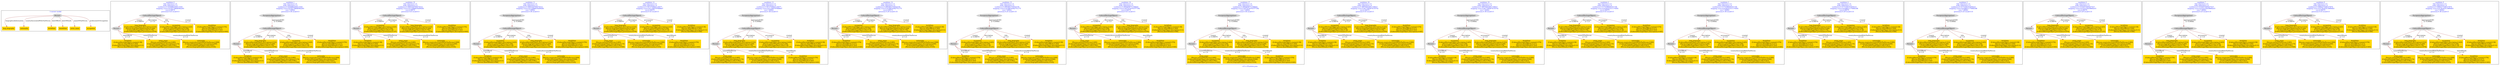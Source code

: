 digraph n0 {
fontcolor="blue"
remincross="true"
label="s11-s-19-artists.json"
subgraph cluster_0 {
label="1-correct model"
n2[style="filled",color="white",fillcolor="lightgray",label="Person1"];
n3[shape="plaintext",style="filled",fillcolor="gold",label="long_biography"];
n4[shape="plaintext",style="filled",fillcolor="gold",label="nationality"];
n5[shape="plaintext",style="filled",fillcolor="gold",label="birthDate"];
n6[shape="plaintext",style="filled",fillcolor="gold",label="deathDate"];
n7[shape="plaintext",style="filled",fillcolor="gold",label="artist_name"];
n8[shape="plaintext",style="filled",fillcolor="gold",label="occupation"];
}
subgraph cluster_1 {
label="candidate 0\nlink coherence:1.0\nnode coherence:1.0\nconfidence:0.5244883206413545\nmapping score:0.6192738846582293\ncost:6.99979\n-precision:0.43-recall:0.5"
n10[style="filled",color="white",fillcolor="lightgray",label="CulturalHeritageObject1"];
n11[style="filled",color="white",fillcolor="lightgray",label="Person1"];
n12[shape="plaintext",style="filled",fillcolor="gold",label="birthDate\n[CulturalHeritageObject,created,0.58]\n[Person,dateOfBirth,0.264]\n[CulturalHeritageObject,description,0.11]\n[Person,dateOfDeath,0.046]"];
n13[shape="plaintext",style="filled",fillcolor="gold",label="long_biography\n[CulturalHeritageObject,description,0.533]\n[Person,biographicalInformation,0.209]\n[CulturalHeritageObject,title,0.179]\n[CulturalHeritageObject,provenance,0.079]"];
n14[shape="plaintext",style="filled",fillcolor="gold",label="artist_name\n[Person,nameOfThePerson,0.685]\n[CulturalHeritageObject,description,0.174]\n[CulturalHeritageObject,title,0.091]\n[CulturalHeritageObject,provenance,0.049]"];
n15[shape="plaintext",style="filled",fillcolor="gold",label="occupation\n[CulturalHeritageObject,description,0.425]\n[Person,nameOfThePerson,0.258]\n[CulturalHeritageObject,title,0.18]\n[CulturalHeritageObject,provenance,0.137]"];
n16[shape="plaintext",style="filled",fillcolor="gold",label="nationality\n[Person,countryAssociatedWithThePerson,0.909]\n[CulturalHeritageObject,description,0.048]\n[CulturalHeritageObject,title,0.027]\n[Person,biographicalInformation,0.016]"];
n17[shape="plaintext",style="filled",fillcolor="gold",label="deathDate\n[CulturalHeritageObject,created,0.576]\n[Person,dateOfBirth,0.217]\n[Person,dateOfDeath,0.163]\n[CulturalHeritageObject,description,0.045]"];
}
subgraph cluster_2 {
label="candidate 1\nlink coherence:1.0\nnode coherence:1.0\nconfidence:0.5244883206413545\nmapping score:0.6192738846582293\ncost:7.99962\n-precision:0.38-recall:0.5"
n19[style="filled",color="white",fillcolor="lightgray",label="CulturalHeritageObject1"];
n20[style="filled",color="white",fillcolor="lightgray",label="Person1"];
n21[style="filled",color="white",fillcolor="lightgray",label="EuropeanaAggregation1"];
n22[shape="plaintext",style="filled",fillcolor="gold",label="birthDate\n[CulturalHeritageObject,created,0.58]\n[Person,dateOfBirth,0.264]\n[CulturalHeritageObject,description,0.11]\n[Person,dateOfDeath,0.046]"];
n23[shape="plaintext",style="filled",fillcolor="gold",label="long_biography\n[CulturalHeritageObject,description,0.533]\n[Person,biographicalInformation,0.209]\n[CulturalHeritageObject,title,0.179]\n[CulturalHeritageObject,provenance,0.079]"];
n24[shape="plaintext",style="filled",fillcolor="gold",label="artist_name\n[Person,nameOfThePerson,0.685]\n[CulturalHeritageObject,description,0.174]\n[CulturalHeritageObject,title,0.091]\n[CulturalHeritageObject,provenance,0.049]"];
n25[shape="plaintext",style="filled",fillcolor="gold",label="occupation\n[CulturalHeritageObject,description,0.425]\n[Person,nameOfThePerson,0.258]\n[CulturalHeritageObject,title,0.18]\n[CulturalHeritageObject,provenance,0.137]"];
n26[shape="plaintext",style="filled",fillcolor="gold",label="nationality\n[Person,countryAssociatedWithThePerson,0.909]\n[CulturalHeritageObject,description,0.048]\n[CulturalHeritageObject,title,0.027]\n[Person,biographicalInformation,0.016]"];
n27[shape="plaintext",style="filled",fillcolor="gold",label="deathDate\n[CulturalHeritageObject,created,0.576]\n[Person,dateOfBirth,0.217]\n[Person,dateOfDeath,0.163]\n[CulturalHeritageObject,description,0.045]"];
}
subgraph cluster_3 {
label="candidate 10\nlink coherence:1.0\nnode coherence:1.0\nconfidence:0.5065324769474514\nmapping score:0.6132886034269281\ncost:6.99979\n-precision:0.43-recall:0.5"
n29[style="filled",color="white",fillcolor="lightgray",label="CulturalHeritageObject1"];
n30[style="filled",color="white",fillcolor="lightgray",label="Person1"];
n31[shape="plaintext",style="filled",fillcolor="gold",label="birthDate\n[CulturalHeritageObject,created,0.58]\n[Person,dateOfBirth,0.264]\n[CulturalHeritageObject,description,0.11]\n[Person,dateOfDeath,0.046]"];
n32[shape="plaintext",style="filled",fillcolor="gold",label="occupation\n[CulturalHeritageObject,description,0.425]\n[Person,nameOfThePerson,0.258]\n[CulturalHeritageObject,title,0.18]\n[CulturalHeritageObject,provenance,0.137]"];
n33[shape="plaintext",style="filled",fillcolor="gold",label="artist_name\n[Person,nameOfThePerson,0.685]\n[CulturalHeritageObject,description,0.174]\n[CulturalHeritageObject,title,0.091]\n[CulturalHeritageObject,provenance,0.049]"];
n34[shape="plaintext",style="filled",fillcolor="gold",label="nationality\n[Person,countryAssociatedWithThePerson,0.909]\n[CulturalHeritageObject,description,0.048]\n[CulturalHeritageObject,title,0.027]\n[Person,biographicalInformation,0.016]"];
n35[shape="plaintext",style="filled",fillcolor="gold",label="long_biography\n[CulturalHeritageObject,description,0.533]\n[Person,biographicalInformation,0.209]\n[CulturalHeritageObject,title,0.179]\n[CulturalHeritageObject,provenance,0.079]"];
n36[shape="plaintext",style="filled",fillcolor="gold",label="deathDate\n[CulturalHeritageObject,created,0.576]\n[Person,dateOfBirth,0.217]\n[Person,dateOfDeath,0.163]\n[CulturalHeritageObject,description,0.045]"];
}
subgraph cluster_4 {
label="candidate 11\nlink coherence:1.0\nnode coherence:1.0\nconfidence:0.5065324769474514\nmapping score:0.6132886034269281\ncost:7.99962\n-precision:0.38-recall:0.5"
n38[style="filled",color="white",fillcolor="lightgray",label="CulturalHeritageObject1"];
n39[style="filled",color="white",fillcolor="lightgray",label="Person1"];
n40[style="filled",color="white",fillcolor="lightgray",label="EuropeanaAggregation1"];
n41[shape="plaintext",style="filled",fillcolor="gold",label="birthDate\n[CulturalHeritageObject,created,0.58]\n[Person,dateOfBirth,0.264]\n[CulturalHeritageObject,description,0.11]\n[Person,dateOfDeath,0.046]"];
n42[shape="plaintext",style="filled",fillcolor="gold",label="occupation\n[CulturalHeritageObject,description,0.425]\n[Person,nameOfThePerson,0.258]\n[CulturalHeritageObject,title,0.18]\n[CulturalHeritageObject,provenance,0.137]"];
n43[shape="plaintext",style="filled",fillcolor="gold",label="artist_name\n[Person,nameOfThePerson,0.685]\n[CulturalHeritageObject,description,0.174]\n[CulturalHeritageObject,title,0.091]\n[CulturalHeritageObject,provenance,0.049]"];
n44[shape="plaintext",style="filled",fillcolor="gold",label="nationality\n[Person,countryAssociatedWithThePerson,0.909]\n[CulturalHeritageObject,description,0.048]\n[CulturalHeritageObject,title,0.027]\n[Person,biographicalInformation,0.016]"];
n45[shape="plaintext",style="filled",fillcolor="gold",label="long_biography\n[CulturalHeritageObject,description,0.533]\n[Person,biographicalInformation,0.209]\n[CulturalHeritageObject,title,0.179]\n[CulturalHeritageObject,provenance,0.079]"];
n46[shape="plaintext",style="filled",fillcolor="gold",label="deathDate\n[CulturalHeritageObject,created,0.576]\n[Person,dateOfBirth,0.217]\n[Person,dateOfDeath,0.163]\n[CulturalHeritageObject,description,0.045]"];
}
subgraph cluster_5 {
label="candidate 12\nlink coherence:1.0\nnode coherence:1.0\nconfidence:0.5013730602126077\nmapping score:0.611568797848647\ncost:6.99979\n-precision:0.43-recall:0.5"
n48[style="filled",color="white",fillcolor="lightgray",label="CulturalHeritageObject1"];
n49[style="filled",color="white",fillcolor="lightgray",label="Person1"];
n50[shape="plaintext",style="filled",fillcolor="gold",label="long_biography\n[CulturalHeritageObject,description,0.533]\n[Person,biographicalInformation,0.209]\n[CulturalHeritageObject,title,0.179]\n[CulturalHeritageObject,provenance,0.079]"];
n51[shape="plaintext",style="filled",fillcolor="gold",label="artist_name\n[Person,nameOfThePerson,0.685]\n[CulturalHeritageObject,description,0.174]\n[CulturalHeritageObject,title,0.091]\n[CulturalHeritageObject,provenance,0.049]"];
n52[shape="plaintext",style="filled",fillcolor="gold",label="nationality\n[Person,countryAssociatedWithThePerson,0.909]\n[CulturalHeritageObject,description,0.048]\n[CulturalHeritageObject,title,0.027]\n[Person,biographicalInformation,0.016]"];
n53[shape="plaintext",style="filled",fillcolor="gold",label="occupation\n[CulturalHeritageObject,description,0.425]\n[Person,nameOfThePerson,0.258]\n[CulturalHeritageObject,title,0.18]\n[CulturalHeritageObject,provenance,0.137]"];
n54[shape="plaintext",style="filled",fillcolor="gold",label="deathDate\n[CulturalHeritageObject,created,0.576]\n[Person,dateOfBirth,0.217]\n[Person,dateOfDeath,0.163]\n[CulturalHeritageObject,description,0.045]"];
n55[shape="plaintext",style="filled",fillcolor="gold",label="birthDate\n[CulturalHeritageObject,created,0.58]\n[Person,dateOfBirth,0.264]\n[CulturalHeritageObject,description,0.11]\n[Person,dateOfDeath,0.046]"];
}
subgraph cluster_6 {
label="candidate 13\nlink coherence:1.0\nnode coherence:1.0\nconfidence:0.5013730602126077\nmapping score:0.611568797848647\ncost:7.99962\n-precision:0.38-recall:0.5"
n57[style="filled",color="white",fillcolor="lightgray",label="CulturalHeritageObject1"];
n58[style="filled",color="white",fillcolor="lightgray",label="Person1"];
n59[style="filled",color="white",fillcolor="lightgray",label="EuropeanaAggregation1"];
n60[shape="plaintext",style="filled",fillcolor="gold",label="long_biography\n[CulturalHeritageObject,description,0.533]\n[Person,biographicalInformation,0.209]\n[CulturalHeritageObject,title,0.179]\n[CulturalHeritageObject,provenance,0.079]"];
n61[shape="plaintext",style="filled",fillcolor="gold",label="artist_name\n[Person,nameOfThePerson,0.685]\n[CulturalHeritageObject,description,0.174]\n[CulturalHeritageObject,title,0.091]\n[CulturalHeritageObject,provenance,0.049]"];
n62[shape="plaintext",style="filled",fillcolor="gold",label="nationality\n[Person,countryAssociatedWithThePerson,0.909]\n[CulturalHeritageObject,description,0.048]\n[CulturalHeritageObject,title,0.027]\n[Person,biographicalInformation,0.016]"];
n63[shape="plaintext",style="filled",fillcolor="gold",label="occupation\n[CulturalHeritageObject,description,0.425]\n[Person,nameOfThePerson,0.258]\n[CulturalHeritageObject,title,0.18]\n[CulturalHeritageObject,provenance,0.137]"];
n64[shape="plaintext",style="filled",fillcolor="gold",label="deathDate\n[CulturalHeritageObject,created,0.576]\n[Person,dateOfBirth,0.217]\n[Person,dateOfDeath,0.163]\n[CulturalHeritageObject,description,0.045]"];
n65[shape="plaintext",style="filled",fillcolor="gold",label="birthDate\n[CulturalHeritageObject,created,0.58]\n[Person,dateOfBirth,0.264]\n[CulturalHeritageObject,description,0.11]\n[Person,dateOfDeath,0.046]"];
}
subgraph cluster_7 {
label="candidate 14\nlink coherence:1.0\nnode coherence:1.0\nconfidence:0.4993601754920194\nmapping score:0.6108978362751175\ncost:6.99979\n-precision:0.29-recall:0.33"
n67[style="filled",color="white",fillcolor="lightgray",label="CulturalHeritageObject1"];
n68[style="filled",color="white",fillcolor="lightgray",label="Person1"];
n69[shape="plaintext",style="filled",fillcolor="gold",label="deathDate\n[CulturalHeritageObject,created,0.576]\n[Person,dateOfBirth,0.217]\n[Person,dateOfDeath,0.163]\n[CulturalHeritageObject,description,0.045]"];
n70[shape="plaintext",style="filled",fillcolor="gold",label="occupation\n[CulturalHeritageObject,description,0.425]\n[Person,nameOfThePerson,0.258]\n[CulturalHeritageObject,title,0.18]\n[CulturalHeritageObject,provenance,0.137]"];
n71[shape="plaintext",style="filled",fillcolor="gold",label="artist_name\n[Person,nameOfThePerson,0.685]\n[CulturalHeritageObject,description,0.174]\n[CulturalHeritageObject,title,0.091]\n[CulturalHeritageObject,provenance,0.049]"];
n72[shape="plaintext",style="filled",fillcolor="gold",label="nationality\n[Person,countryAssociatedWithThePerson,0.909]\n[CulturalHeritageObject,description,0.048]\n[CulturalHeritageObject,title,0.027]\n[Person,biographicalInformation,0.016]"];
n73[shape="plaintext",style="filled",fillcolor="gold",label="long_biography\n[CulturalHeritageObject,description,0.533]\n[Person,biographicalInformation,0.209]\n[CulturalHeritageObject,title,0.179]\n[CulturalHeritageObject,provenance,0.079]"];
n74[shape="plaintext",style="filled",fillcolor="gold",label="birthDate\n[CulturalHeritageObject,created,0.58]\n[Person,dateOfBirth,0.264]\n[CulturalHeritageObject,description,0.11]\n[Person,dateOfDeath,0.046]"];
}
subgraph cluster_8 {
label="candidate 15\nlink coherence:1.0\nnode coherence:1.0\nconfidence:0.4993601754920194\nmapping score:0.6108978362751175\ncost:7.99962\n-precision:0.25-recall:0.33"
n76[style="filled",color="white",fillcolor="lightgray",label="CulturalHeritageObject1"];
n77[style="filled",color="white",fillcolor="lightgray",label="Person1"];
n78[style="filled",color="white",fillcolor="lightgray",label="EuropeanaAggregation1"];
n79[shape="plaintext",style="filled",fillcolor="gold",label="deathDate\n[CulturalHeritageObject,created,0.576]\n[Person,dateOfBirth,0.217]\n[Person,dateOfDeath,0.163]\n[CulturalHeritageObject,description,0.045]"];
n80[shape="plaintext",style="filled",fillcolor="gold",label="occupation\n[CulturalHeritageObject,description,0.425]\n[Person,nameOfThePerson,0.258]\n[CulturalHeritageObject,title,0.18]\n[CulturalHeritageObject,provenance,0.137]"];
n81[shape="plaintext",style="filled",fillcolor="gold",label="artist_name\n[Person,nameOfThePerson,0.685]\n[CulturalHeritageObject,description,0.174]\n[CulturalHeritageObject,title,0.091]\n[CulturalHeritageObject,provenance,0.049]"];
n82[shape="plaintext",style="filled",fillcolor="gold",label="nationality\n[Person,countryAssociatedWithThePerson,0.909]\n[CulturalHeritageObject,description,0.048]\n[CulturalHeritageObject,title,0.027]\n[Person,biographicalInformation,0.016]"];
n83[shape="plaintext",style="filled",fillcolor="gold",label="long_biography\n[CulturalHeritageObject,description,0.533]\n[Person,biographicalInformation,0.209]\n[CulturalHeritageObject,title,0.179]\n[CulturalHeritageObject,provenance,0.079]"];
n84[shape="plaintext",style="filled",fillcolor="gold",label="birthDate\n[CulturalHeritageObject,created,0.58]\n[Person,dateOfBirth,0.264]\n[CulturalHeritageObject,description,0.11]\n[Person,dateOfDeath,0.046]"];
}
subgraph cluster_9 {
label="candidate 16\nlink coherence:1.0\nnode coherence:1.0\nconfidence:0.4904658771398844\nmapping score:0.6079330701577392\ncost:6.99979\n-precision:0.43-recall:0.5"
n86[style="filled",color="white",fillcolor="lightgray",label="CulturalHeritageObject1"];
n87[style="filled",color="white",fillcolor="lightgray",label="Person1"];
n88[shape="plaintext",style="filled",fillcolor="gold",label="occupation\n[CulturalHeritageObject,description,0.425]\n[Person,nameOfThePerson,0.258]\n[CulturalHeritageObject,title,0.18]\n[CulturalHeritageObject,provenance,0.137]"];
n89[shape="plaintext",style="filled",fillcolor="gold",label="artist_name\n[Person,nameOfThePerson,0.685]\n[CulturalHeritageObject,description,0.174]\n[CulturalHeritageObject,title,0.091]\n[CulturalHeritageObject,provenance,0.049]"];
n90[shape="plaintext",style="filled",fillcolor="gold",label="nationality\n[Person,countryAssociatedWithThePerson,0.909]\n[CulturalHeritageObject,description,0.048]\n[CulturalHeritageObject,title,0.027]\n[Person,biographicalInformation,0.016]"];
n91[shape="plaintext",style="filled",fillcolor="gold",label="long_biography\n[CulturalHeritageObject,description,0.533]\n[Person,biographicalInformation,0.209]\n[CulturalHeritageObject,title,0.179]\n[CulturalHeritageObject,provenance,0.079]"];
n92[shape="plaintext",style="filled",fillcolor="gold",label="deathDate\n[CulturalHeritageObject,created,0.576]\n[Person,dateOfBirth,0.217]\n[Person,dateOfDeath,0.163]\n[CulturalHeritageObject,description,0.045]"];
n93[shape="plaintext",style="filled",fillcolor="gold",label="birthDate\n[CulturalHeritageObject,created,0.58]\n[Person,dateOfBirth,0.264]\n[CulturalHeritageObject,description,0.11]\n[Person,dateOfDeath,0.046]"];
}
subgraph cluster_10 {
label="candidate 17\nlink coherence:1.0\nnode coherence:1.0\nconfidence:0.4904658771398844\nmapping score:0.6079330701577392\ncost:7.99962\n-precision:0.38-recall:0.5"
n95[style="filled",color="white",fillcolor="lightgray",label="CulturalHeritageObject1"];
n96[style="filled",color="white",fillcolor="lightgray",label="Person1"];
n97[style="filled",color="white",fillcolor="lightgray",label="EuropeanaAggregation1"];
n98[shape="plaintext",style="filled",fillcolor="gold",label="occupation\n[CulturalHeritageObject,description,0.425]\n[Person,nameOfThePerson,0.258]\n[CulturalHeritageObject,title,0.18]\n[CulturalHeritageObject,provenance,0.137]"];
n99[shape="plaintext",style="filled",fillcolor="gold",label="artist_name\n[Person,nameOfThePerson,0.685]\n[CulturalHeritageObject,description,0.174]\n[CulturalHeritageObject,title,0.091]\n[CulturalHeritageObject,provenance,0.049]"];
n100[shape="plaintext",style="filled",fillcolor="gold",label="nationality\n[Person,countryAssociatedWithThePerson,0.909]\n[CulturalHeritageObject,description,0.048]\n[CulturalHeritageObject,title,0.027]\n[Person,biographicalInformation,0.016]"];
n101[shape="plaintext",style="filled",fillcolor="gold",label="long_biography\n[CulturalHeritageObject,description,0.533]\n[Person,biographicalInformation,0.209]\n[CulturalHeritageObject,title,0.179]\n[CulturalHeritageObject,provenance,0.079]"];
n102[shape="plaintext",style="filled",fillcolor="gold",label="deathDate\n[CulturalHeritageObject,created,0.576]\n[Person,dateOfBirth,0.217]\n[Person,dateOfDeath,0.163]\n[CulturalHeritageObject,description,0.045]"];
n103[shape="plaintext",style="filled",fillcolor="gold",label="birthDate\n[CulturalHeritageObject,created,0.58]\n[Person,dateOfBirth,0.264]\n[CulturalHeritageObject,description,0.11]\n[Person,dateOfDeath,0.046]"];
}
subgraph cluster_11 {
label="candidate 18\nlink coherence:1.0\nnode coherence:1.0\nconfidence:0.48979542891338923\nmapping score:0.6077095874155741\ncost:6.99979\n-precision:0.43-recall:0.5"
n105[style="filled",color="white",fillcolor="lightgray",label="CulturalHeritageObject1"];
n106[style="filled",color="white",fillcolor="lightgray",label="Person1"];
n107[shape="plaintext",style="filled",fillcolor="gold",label="birthDate\n[CulturalHeritageObject,created,0.58]\n[Person,dateOfBirth,0.264]\n[CulturalHeritageObject,description,0.11]\n[Person,dateOfDeath,0.046]"];
n108[shape="plaintext",style="filled",fillcolor="gold",label="occupation\n[CulturalHeritageObject,description,0.425]\n[Person,nameOfThePerson,0.258]\n[CulturalHeritageObject,title,0.18]\n[CulturalHeritageObject,provenance,0.137]"];
n109[shape="plaintext",style="filled",fillcolor="gold",label="artist_name\n[Person,nameOfThePerson,0.685]\n[CulturalHeritageObject,description,0.174]\n[CulturalHeritageObject,title,0.091]\n[CulturalHeritageObject,provenance,0.049]"];
n110[shape="plaintext",style="filled",fillcolor="gold",label="nationality\n[Person,countryAssociatedWithThePerson,0.909]\n[CulturalHeritageObject,description,0.048]\n[CulturalHeritageObject,title,0.027]\n[Person,biographicalInformation,0.016]"];
n111[shape="plaintext",style="filled",fillcolor="gold",label="long_biography\n[CulturalHeritageObject,description,0.533]\n[Person,biographicalInformation,0.209]\n[CulturalHeritageObject,title,0.179]\n[CulturalHeritageObject,provenance,0.079]"];
n112[shape="plaintext",style="filled",fillcolor="gold",label="deathDate\n[CulturalHeritageObject,created,0.576]\n[Person,dateOfBirth,0.217]\n[Person,dateOfDeath,0.163]\n[CulturalHeritageObject,description,0.045]"];
}
subgraph cluster_12 {
label="candidate 19\nlink coherence:1.0\nnode coherence:1.0\nconfidence:0.48979542891338923\nmapping score:0.6077095874155741\ncost:7.99962\n-precision:0.38-recall:0.5"
n114[style="filled",color="white",fillcolor="lightgray",label="CulturalHeritageObject1"];
n115[style="filled",color="white",fillcolor="lightgray",label="Person1"];
n116[style="filled",color="white",fillcolor="lightgray",label="EuropeanaAggregation1"];
n117[shape="plaintext",style="filled",fillcolor="gold",label="birthDate\n[CulturalHeritageObject,created,0.58]\n[Person,dateOfBirth,0.264]\n[CulturalHeritageObject,description,0.11]\n[Person,dateOfDeath,0.046]"];
n118[shape="plaintext",style="filled",fillcolor="gold",label="occupation\n[CulturalHeritageObject,description,0.425]\n[Person,nameOfThePerson,0.258]\n[CulturalHeritageObject,title,0.18]\n[CulturalHeritageObject,provenance,0.137]"];
n119[shape="plaintext",style="filled",fillcolor="gold",label="artist_name\n[Person,nameOfThePerson,0.685]\n[CulturalHeritageObject,description,0.174]\n[CulturalHeritageObject,title,0.091]\n[CulturalHeritageObject,provenance,0.049]"];
n120[shape="plaintext",style="filled",fillcolor="gold",label="nationality\n[Person,countryAssociatedWithThePerson,0.909]\n[CulturalHeritageObject,description,0.048]\n[CulturalHeritageObject,title,0.027]\n[Person,biographicalInformation,0.016]"];
n121[shape="plaintext",style="filled",fillcolor="gold",label="long_biography\n[CulturalHeritageObject,description,0.533]\n[Person,biographicalInformation,0.209]\n[CulturalHeritageObject,title,0.179]\n[CulturalHeritageObject,provenance,0.079]"];
n122[shape="plaintext",style="filled",fillcolor="gold",label="deathDate\n[CulturalHeritageObject,created,0.576]\n[Person,dateOfBirth,0.217]\n[Person,dateOfDeath,0.163]\n[CulturalHeritageObject,description,0.045]"];
}
subgraph cluster_13 {
label="candidate 2\nlink coherence:1.0\nnode coherence:1.0\nconfidence:0.5174396600201748\nmapping score:0.6169243311178361\ncost:6.99979\n-precision:0.43-recall:0.5"
n124[style="filled",color="white",fillcolor="lightgray",label="CulturalHeritageObject1"];
n125[style="filled",color="white",fillcolor="lightgray",label="Person1"];
n126[shape="plaintext",style="filled",fillcolor="gold",label="birthDate\n[CulturalHeritageObject,created,0.58]\n[Person,dateOfBirth,0.264]\n[CulturalHeritageObject,description,0.11]\n[Person,dateOfDeath,0.046]"];
n127[shape="plaintext",style="filled",fillcolor="gold",label="long_biography\n[CulturalHeritageObject,description,0.533]\n[Person,biographicalInformation,0.209]\n[CulturalHeritageObject,title,0.179]\n[CulturalHeritageObject,provenance,0.079]"];
n128[shape="plaintext",style="filled",fillcolor="gold",label="artist_name\n[Person,nameOfThePerson,0.685]\n[CulturalHeritageObject,description,0.174]\n[CulturalHeritageObject,title,0.091]\n[CulturalHeritageObject,provenance,0.049]"];
n129[shape="plaintext",style="filled",fillcolor="gold",label="nationality\n[Person,countryAssociatedWithThePerson,0.909]\n[CulturalHeritageObject,description,0.048]\n[CulturalHeritageObject,title,0.027]\n[Person,biographicalInformation,0.016]"];
n130[shape="plaintext",style="filled",fillcolor="gold",label="occupation\n[CulturalHeritageObject,description,0.425]\n[Person,nameOfThePerson,0.258]\n[CulturalHeritageObject,title,0.18]\n[CulturalHeritageObject,provenance,0.137]"];
n131[shape="plaintext",style="filled",fillcolor="gold",label="deathDate\n[CulturalHeritageObject,created,0.576]\n[Person,dateOfBirth,0.217]\n[Person,dateOfDeath,0.163]\n[CulturalHeritageObject,description,0.045]"];
}
subgraph cluster_14 {
label="candidate 3\nlink coherence:1.0\nnode coherence:1.0\nconfidence:0.5174396600201748\nmapping score:0.6169243311178361\ncost:7.99962\n-precision:0.38-recall:0.5"
n133[style="filled",color="white",fillcolor="lightgray",label="CulturalHeritageObject1"];
n134[style="filled",color="white",fillcolor="lightgray",label="Person1"];
n135[style="filled",color="white",fillcolor="lightgray",label="EuropeanaAggregation1"];
n136[shape="plaintext",style="filled",fillcolor="gold",label="birthDate\n[CulturalHeritageObject,created,0.58]\n[Person,dateOfBirth,0.264]\n[CulturalHeritageObject,description,0.11]\n[Person,dateOfDeath,0.046]"];
n137[shape="plaintext",style="filled",fillcolor="gold",label="long_biography\n[CulturalHeritageObject,description,0.533]\n[Person,biographicalInformation,0.209]\n[CulturalHeritageObject,title,0.179]\n[CulturalHeritageObject,provenance,0.079]"];
n138[shape="plaintext",style="filled",fillcolor="gold",label="artist_name\n[Person,nameOfThePerson,0.685]\n[CulturalHeritageObject,description,0.174]\n[CulturalHeritageObject,title,0.091]\n[CulturalHeritageObject,provenance,0.049]"];
n139[shape="plaintext",style="filled",fillcolor="gold",label="nationality\n[Person,countryAssociatedWithThePerson,0.909]\n[CulturalHeritageObject,description,0.048]\n[CulturalHeritageObject,title,0.027]\n[Person,biographicalInformation,0.016]"];
n140[shape="plaintext",style="filled",fillcolor="gold",label="occupation\n[CulturalHeritageObject,description,0.425]\n[Person,nameOfThePerson,0.258]\n[CulturalHeritageObject,title,0.18]\n[CulturalHeritageObject,provenance,0.137]"];
n141[shape="plaintext",style="filled",fillcolor="gold",label="deathDate\n[CulturalHeritageObject,created,0.576]\n[Person,dateOfBirth,0.217]\n[Person,dateOfDeath,0.163]\n[CulturalHeritageObject,description,0.045]"];
}
subgraph cluster_15 {
label="candidate 4\nlink coherence:1.0\nnode coherence:1.0\nconfidence:0.5173160191859223\nmapping score:0.6168831175064186\ncost:6.99979\n-precision:0.29-recall:0.33"
n143[style="filled",color="white",fillcolor="lightgray",label="CulturalHeritageObject1"];
n144[style="filled",color="white",fillcolor="lightgray",label="Person1"];
n145[shape="plaintext",style="filled",fillcolor="gold",label="deathDate\n[CulturalHeritageObject,created,0.576]\n[Person,dateOfBirth,0.217]\n[Person,dateOfDeath,0.163]\n[CulturalHeritageObject,description,0.045]"];
n146[shape="plaintext",style="filled",fillcolor="gold",label="long_biography\n[CulturalHeritageObject,description,0.533]\n[Person,biographicalInformation,0.209]\n[CulturalHeritageObject,title,0.179]\n[CulturalHeritageObject,provenance,0.079]"];
n147[shape="plaintext",style="filled",fillcolor="gold",label="artist_name\n[Person,nameOfThePerson,0.685]\n[CulturalHeritageObject,description,0.174]\n[CulturalHeritageObject,title,0.091]\n[CulturalHeritageObject,provenance,0.049]"];
n148[shape="plaintext",style="filled",fillcolor="gold",label="occupation\n[CulturalHeritageObject,description,0.425]\n[Person,nameOfThePerson,0.258]\n[CulturalHeritageObject,title,0.18]\n[CulturalHeritageObject,provenance,0.137]"];
n149[shape="plaintext",style="filled",fillcolor="gold",label="nationality\n[Person,countryAssociatedWithThePerson,0.909]\n[CulturalHeritageObject,description,0.048]\n[CulturalHeritageObject,title,0.027]\n[Person,biographicalInformation,0.016]"];
n150[shape="plaintext",style="filled",fillcolor="gold",label="birthDate\n[CulturalHeritageObject,created,0.58]\n[Person,dateOfBirth,0.264]\n[CulturalHeritageObject,description,0.11]\n[Person,dateOfDeath,0.046]"];
}
subgraph cluster_16 {
label="candidate 5\nlink coherence:1.0\nnode coherence:1.0\nconfidence:0.5173160191859223\nmapping score:0.6168831175064186\ncost:7.99962\n-precision:0.25-recall:0.33"
n152[style="filled",color="white",fillcolor="lightgray",label="CulturalHeritageObject1"];
n153[style="filled",color="white",fillcolor="lightgray",label="Person1"];
n154[style="filled",color="white",fillcolor="lightgray",label="EuropeanaAggregation1"];
n155[shape="plaintext",style="filled",fillcolor="gold",label="deathDate\n[CulturalHeritageObject,created,0.576]\n[Person,dateOfBirth,0.217]\n[Person,dateOfDeath,0.163]\n[CulturalHeritageObject,description,0.045]"];
n156[shape="plaintext",style="filled",fillcolor="gold",label="long_biography\n[CulturalHeritageObject,description,0.533]\n[Person,biographicalInformation,0.209]\n[CulturalHeritageObject,title,0.179]\n[CulturalHeritageObject,provenance,0.079]"];
n157[shape="plaintext",style="filled",fillcolor="gold",label="artist_name\n[Person,nameOfThePerson,0.685]\n[CulturalHeritageObject,description,0.174]\n[CulturalHeritageObject,title,0.091]\n[CulturalHeritageObject,provenance,0.049]"];
n158[shape="plaintext",style="filled",fillcolor="gold",label="occupation\n[CulturalHeritageObject,description,0.425]\n[Person,nameOfThePerson,0.258]\n[CulturalHeritageObject,title,0.18]\n[CulturalHeritageObject,provenance,0.137]"];
n159[shape="plaintext",style="filled",fillcolor="gold",label="nationality\n[Person,countryAssociatedWithThePerson,0.909]\n[CulturalHeritageObject,description,0.048]\n[CulturalHeritageObject,title,0.027]\n[Person,biographicalInformation,0.016]"];
n160[shape="plaintext",style="filled",fillcolor="gold",label="birthDate\n[CulturalHeritageObject,created,0.58]\n[Person,dateOfBirth,0.264]\n[CulturalHeritageObject,description,0.11]\n[Person,dateOfDeath,0.046]"];
}
subgraph cluster_17 {
label="candidate 6\nlink coherence:1.0\nnode coherence:1.0\nconfidence:0.5102673585647427\nmapping score:0.6145335639660253\ncost:6.99979\n-precision:0.29-recall:0.33"
n162[style="filled",color="white",fillcolor="lightgray",label="CulturalHeritageObject1"];
n163[style="filled",color="white",fillcolor="lightgray",label="Person1"];
n164[shape="plaintext",style="filled",fillcolor="gold",label="deathDate\n[CulturalHeritageObject,created,0.576]\n[Person,dateOfBirth,0.217]\n[Person,dateOfDeath,0.163]\n[CulturalHeritageObject,description,0.045]"];
n165[shape="plaintext",style="filled",fillcolor="gold",label="long_biography\n[CulturalHeritageObject,description,0.533]\n[Person,biographicalInformation,0.209]\n[CulturalHeritageObject,title,0.179]\n[CulturalHeritageObject,provenance,0.079]"];
n166[shape="plaintext",style="filled",fillcolor="gold",label="artist_name\n[Person,nameOfThePerson,0.685]\n[CulturalHeritageObject,description,0.174]\n[CulturalHeritageObject,title,0.091]\n[CulturalHeritageObject,provenance,0.049]"];
n167[shape="plaintext",style="filled",fillcolor="gold",label="nationality\n[Person,countryAssociatedWithThePerson,0.909]\n[CulturalHeritageObject,description,0.048]\n[CulturalHeritageObject,title,0.027]\n[Person,biographicalInformation,0.016]"];
n168[shape="plaintext",style="filled",fillcolor="gold",label="occupation\n[CulturalHeritageObject,description,0.425]\n[Person,nameOfThePerson,0.258]\n[CulturalHeritageObject,title,0.18]\n[CulturalHeritageObject,provenance,0.137]"];
n169[shape="plaintext",style="filled",fillcolor="gold",label="birthDate\n[CulturalHeritageObject,created,0.58]\n[Person,dateOfBirth,0.264]\n[CulturalHeritageObject,description,0.11]\n[Person,dateOfDeath,0.046]"];
}
subgraph cluster_18 {
label="candidate 7\nlink coherence:1.0\nnode coherence:1.0\nconfidence:0.5102673585647427\nmapping score:0.6145335639660253\ncost:7.99962\n-precision:0.25-recall:0.33"
n171[style="filled",color="white",fillcolor="lightgray",label="CulturalHeritageObject1"];
n172[style="filled",color="white",fillcolor="lightgray",label="Person1"];
n173[style="filled",color="white",fillcolor="lightgray",label="EuropeanaAggregation1"];
n174[shape="plaintext",style="filled",fillcolor="gold",label="deathDate\n[CulturalHeritageObject,created,0.576]\n[Person,dateOfBirth,0.217]\n[Person,dateOfDeath,0.163]\n[CulturalHeritageObject,description,0.045]"];
n175[shape="plaintext",style="filled",fillcolor="gold",label="long_biography\n[CulturalHeritageObject,description,0.533]\n[Person,biographicalInformation,0.209]\n[CulturalHeritageObject,title,0.179]\n[CulturalHeritageObject,provenance,0.079]"];
n176[shape="plaintext",style="filled",fillcolor="gold",label="artist_name\n[Person,nameOfThePerson,0.685]\n[CulturalHeritageObject,description,0.174]\n[CulturalHeritageObject,title,0.091]\n[CulturalHeritageObject,provenance,0.049]"];
n177[shape="plaintext",style="filled",fillcolor="gold",label="nationality\n[Person,countryAssociatedWithThePerson,0.909]\n[CulturalHeritageObject,description,0.048]\n[CulturalHeritageObject,title,0.027]\n[Person,biographicalInformation,0.016]"];
n178[shape="plaintext",style="filled",fillcolor="gold",label="occupation\n[CulturalHeritageObject,description,0.425]\n[Person,nameOfThePerson,0.258]\n[CulturalHeritageObject,title,0.18]\n[CulturalHeritageObject,provenance,0.137]"];
n179[shape="plaintext",style="filled",fillcolor="gold",label="birthDate\n[CulturalHeritageObject,created,0.58]\n[Person,dateOfBirth,0.264]\n[CulturalHeritageObject,description,0.11]\n[Person,dateOfDeath,0.046]"];
}
subgraph cluster_19 {
label="candidate 8\nlink coherence:1.0\nnode coherence:1.0\nconfidence:0.5084217208337874\nmapping score:0.6139183513890403\ncost:6.99979\n-precision:0.43-recall:0.5"
n181[style="filled",color="white",fillcolor="lightgray",label="CulturalHeritageObject1"];
n182[style="filled",color="white",fillcolor="lightgray",label="Person1"];
n183[shape="plaintext",style="filled",fillcolor="gold",label="long_biography\n[CulturalHeritageObject,description,0.533]\n[Person,biographicalInformation,0.209]\n[CulturalHeritageObject,title,0.179]\n[CulturalHeritageObject,provenance,0.079]"];
n184[shape="plaintext",style="filled",fillcolor="gold",label="artist_name\n[Person,nameOfThePerson,0.685]\n[CulturalHeritageObject,description,0.174]\n[CulturalHeritageObject,title,0.091]\n[CulturalHeritageObject,provenance,0.049]"];
n185[shape="plaintext",style="filled",fillcolor="gold",label="occupation\n[CulturalHeritageObject,description,0.425]\n[Person,nameOfThePerson,0.258]\n[CulturalHeritageObject,title,0.18]\n[CulturalHeritageObject,provenance,0.137]"];
n186[shape="plaintext",style="filled",fillcolor="gold",label="nationality\n[Person,countryAssociatedWithThePerson,0.909]\n[CulturalHeritageObject,description,0.048]\n[CulturalHeritageObject,title,0.027]\n[Person,biographicalInformation,0.016]"];
n187[shape="plaintext",style="filled",fillcolor="gold",label="deathDate\n[CulturalHeritageObject,created,0.576]\n[Person,dateOfBirth,0.217]\n[Person,dateOfDeath,0.163]\n[CulturalHeritageObject,description,0.045]"];
n188[shape="plaintext",style="filled",fillcolor="gold",label="birthDate\n[CulturalHeritageObject,created,0.58]\n[Person,dateOfBirth,0.264]\n[CulturalHeritageObject,description,0.11]\n[Person,dateOfDeath,0.046]"];
}
subgraph cluster_20 {
label="candidate 9\nlink coherence:1.0\nnode coherence:1.0\nconfidence:0.5084217208337874\nmapping score:0.6139183513890403\ncost:7.99962\n-precision:0.38-recall:0.5"
n190[style="filled",color="white",fillcolor="lightgray",label="CulturalHeritageObject1"];
n191[style="filled",color="white",fillcolor="lightgray",label="Person1"];
n192[style="filled",color="white",fillcolor="lightgray",label="EuropeanaAggregation1"];
n193[shape="plaintext",style="filled",fillcolor="gold",label="long_biography\n[CulturalHeritageObject,description,0.533]\n[Person,biographicalInformation,0.209]\n[CulturalHeritageObject,title,0.179]\n[CulturalHeritageObject,provenance,0.079]"];
n194[shape="plaintext",style="filled",fillcolor="gold",label="artist_name\n[Person,nameOfThePerson,0.685]\n[CulturalHeritageObject,description,0.174]\n[CulturalHeritageObject,title,0.091]\n[CulturalHeritageObject,provenance,0.049]"];
n195[shape="plaintext",style="filled",fillcolor="gold",label="occupation\n[CulturalHeritageObject,description,0.425]\n[Person,nameOfThePerson,0.258]\n[CulturalHeritageObject,title,0.18]\n[CulturalHeritageObject,provenance,0.137]"];
n196[shape="plaintext",style="filled",fillcolor="gold",label="nationality\n[Person,countryAssociatedWithThePerson,0.909]\n[CulturalHeritageObject,description,0.048]\n[CulturalHeritageObject,title,0.027]\n[Person,biographicalInformation,0.016]"];
n197[shape="plaintext",style="filled",fillcolor="gold",label="deathDate\n[CulturalHeritageObject,created,0.576]\n[Person,dateOfBirth,0.217]\n[Person,dateOfDeath,0.163]\n[CulturalHeritageObject,description,0.045]"];
n198[shape="plaintext",style="filled",fillcolor="gold",label="birthDate\n[CulturalHeritageObject,created,0.58]\n[Person,dateOfBirth,0.264]\n[CulturalHeritageObject,description,0.11]\n[Person,dateOfDeath,0.046]"];
}
n2 -> n3[color="brown",fontcolor="black",label="biographicalInformation"]
n2 -> n4[color="brown",fontcolor="black",label="countryAssociatedWithThePerson"]
n2 -> n5[color="brown",fontcolor="black",label="dateOfBirth"]
n2 -> n6[color="brown",fontcolor="black",label="dateOfDeath"]
n2 -> n7[color="brown",fontcolor="black",label="nameOfThePerson"]
n2 -> n8[color="brown",fontcolor="black",label="professionOrOccupation"]
n10 -> n11[color="brown",fontcolor="black",label="creator\nw=0.99979"]
n11 -> n12[color="brown",fontcolor="black",label="dateOfBirth\nw=1.0"]
n10 -> n13[color="brown",fontcolor="black",label="description\nw=1.0"]
n11 -> n14[color="brown",fontcolor="black",label="nameOfThePerson\nw=1.0"]
n10 -> n15[color="brown",fontcolor="black",label="title\nw=1.0"]
n11 -> n16[color="brown",fontcolor="black",label="countryAssociatedWithThePerson\nw=1.0"]
n10 -> n17[color="brown",fontcolor="black",label="created\nw=1.0"]
n19 -> n20[color="brown",fontcolor="black",label="creator\nw=0.99979"]
n21 -> n19[color="brown",fontcolor="black",label="aggregatedCHO\nw=0.99983"]
n20 -> n22[color="brown",fontcolor="black",label="dateOfBirth\nw=1.0"]
n19 -> n23[color="brown",fontcolor="black",label="description\nw=1.0"]
n20 -> n24[color="brown",fontcolor="black",label="nameOfThePerson\nw=1.0"]
n19 -> n25[color="brown",fontcolor="black",label="title\nw=1.0"]
n20 -> n26[color="brown",fontcolor="black",label="countryAssociatedWithThePerson\nw=1.0"]
n19 -> n27[color="brown",fontcolor="black",label="created\nw=1.0"]
n29 -> n30[color="brown",fontcolor="black",label="creator\nw=0.99979"]
n30 -> n31[color="brown",fontcolor="black",label="dateOfBirth\nw=1.0"]
n29 -> n32[color="brown",fontcolor="black",label="description\nw=1.0"]
n30 -> n33[color="brown",fontcolor="black",label="nameOfThePerson\nw=1.0"]
n30 -> n34[color="brown",fontcolor="black",label="countryAssociatedWithThePerson\nw=1.0"]
n29 -> n35[color="brown",fontcolor="black",label="title\nw=1.0"]
n29 -> n36[color="brown",fontcolor="black",label="created\nw=1.0"]
n38 -> n39[color="brown",fontcolor="black",label="creator\nw=0.99979"]
n40 -> n38[color="brown",fontcolor="black",label="aggregatedCHO\nw=0.99983"]
n39 -> n41[color="brown",fontcolor="black",label="dateOfBirth\nw=1.0"]
n38 -> n42[color="brown",fontcolor="black",label="description\nw=1.0"]
n39 -> n43[color="brown",fontcolor="black",label="nameOfThePerson\nw=1.0"]
n39 -> n44[color="brown",fontcolor="black",label="countryAssociatedWithThePerson\nw=1.0"]
n38 -> n45[color="brown",fontcolor="black",label="title\nw=1.0"]
n38 -> n46[color="brown",fontcolor="black",label="created\nw=1.0"]
n48 -> n49[color="brown",fontcolor="black",label="creator\nw=0.99979"]
n48 -> n50[color="brown",fontcolor="black",label="description\nw=1.0"]
n49 -> n51[color="brown",fontcolor="black",label="nameOfThePerson\nw=1.0"]
n49 -> n52[color="brown",fontcolor="black",label="countryAssociatedWithThePerson\nw=1.0"]
n48 -> n53[color="brown",fontcolor="black",label="provenance\nw=1.0"]
n49 -> n54[color="brown",fontcolor="black",label="dateOfDeath\nw=1.0"]
n48 -> n55[color="brown",fontcolor="black",label="created\nw=1.0"]
n57 -> n58[color="brown",fontcolor="black",label="creator\nw=0.99979"]
n59 -> n57[color="brown",fontcolor="black",label="aggregatedCHO\nw=0.99983"]
n57 -> n60[color="brown",fontcolor="black",label="description\nw=1.0"]
n58 -> n61[color="brown",fontcolor="black",label="nameOfThePerson\nw=1.0"]
n58 -> n62[color="brown",fontcolor="black",label="countryAssociatedWithThePerson\nw=1.0"]
n57 -> n63[color="brown",fontcolor="black",label="provenance\nw=1.0"]
n58 -> n64[color="brown",fontcolor="black",label="dateOfDeath\nw=1.0"]
n57 -> n65[color="brown",fontcolor="black",label="created\nw=1.0"]
n67 -> n68[color="brown",fontcolor="black",label="creator\nw=0.99979"]
n68 -> n69[color="brown",fontcolor="black",label="dateOfBirth\nw=1.0"]
n67 -> n70[color="brown",fontcolor="black",label="description\nw=1.0"]
n68 -> n71[color="brown",fontcolor="black",label="nameOfThePerson\nw=1.0"]
n68 -> n72[color="brown",fontcolor="black",label="countryAssociatedWithThePerson\nw=1.0"]
n67 -> n73[color="brown",fontcolor="black",label="title\nw=1.0"]
n67 -> n74[color="brown",fontcolor="black",label="created\nw=1.0"]
n76 -> n77[color="brown",fontcolor="black",label="creator\nw=0.99979"]
n78 -> n76[color="brown",fontcolor="black",label="aggregatedCHO\nw=0.99983"]
n77 -> n79[color="brown",fontcolor="black",label="dateOfBirth\nw=1.0"]
n76 -> n80[color="brown",fontcolor="black",label="description\nw=1.0"]
n77 -> n81[color="brown",fontcolor="black",label="nameOfThePerson\nw=1.0"]
n77 -> n82[color="brown",fontcolor="black",label="countryAssociatedWithThePerson\nw=1.0"]
n76 -> n83[color="brown",fontcolor="black",label="title\nw=1.0"]
n76 -> n84[color="brown",fontcolor="black",label="created\nw=1.0"]
n86 -> n87[color="brown",fontcolor="black",label="creator\nw=0.99979"]
n86 -> n88[color="brown",fontcolor="black",label="description\nw=1.0"]
n87 -> n89[color="brown",fontcolor="black",label="nameOfThePerson\nw=1.0"]
n87 -> n90[color="brown",fontcolor="black",label="countryAssociatedWithThePerson\nw=1.0"]
n86 -> n91[color="brown",fontcolor="black",label="title\nw=1.0"]
n87 -> n92[color="brown",fontcolor="black",label="dateOfDeath\nw=1.0"]
n86 -> n93[color="brown",fontcolor="black",label="created\nw=1.0"]
n95 -> n96[color="brown",fontcolor="black",label="creator\nw=0.99979"]
n97 -> n95[color="brown",fontcolor="black",label="aggregatedCHO\nw=0.99983"]
n95 -> n98[color="brown",fontcolor="black",label="description\nw=1.0"]
n96 -> n99[color="brown",fontcolor="black",label="nameOfThePerson\nw=1.0"]
n96 -> n100[color="brown",fontcolor="black",label="countryAssociatedWithThePerson\nw=1.0"]
n95 -> n101[color="brown",fontcolor="black",label="title\nw=1.0"]
n96 -> n102[color="brown",fontcolor="black",label="dateOfDeath\nw=1.0"]
n95 -> n103[color="brown",fontcolor="black",label="created\nw=1.0"]
n105 -> n106[color="brown",fontcolor="black",label="creator\nw=0.99979"]
n106 -> n107[color="brown",fontcolor="black",label="dateOfBirth\nw=1.0"]
n105 -> n108[color="brown",fontcolor="black",label="description\nw=1.0"]
n106 -> n109[color="brown",fontcolor="black",label="nameOfThePerson\nw=1.0"]
n106 -> n110[color="brown",fontcolor="black",label="countryAssociatedWithThePerson\nw=1.0"]
n105 -> n111[color="brown",fontcolor="black",label="provenance\nw=1.0"]
n105 -> n112[color="brown",fontcolor="black",label="created\nw=1.0"]
n114 -> n115[color="brown",fontcolor="black",label="creator\nw=0.99979"]
n116 -> n114[color="brown",fontcolor="black",label="aggregatedCHO\nw=0.99983"]
n115 -> n117[color="brown",fontcolor="black",label="dateOfBirth\nw=1.0"]
n114 -> n118[color="brown",fontcolor="black",label="description\nw=1.0"]
n115 -> n119[color="brown",fontcolor="black",label="nameOfThePerson\nw=1.0"]
n115 -> n120[color="brown",fontcolor="black",label="countryAssociatedWithThePerson\nw=1.0"]
n114 -> n121[color="brown",fontcolor="black",label="provenance\nw=1.0"]
n114 -> n122[color="brown",fontcolor="black",label="created\nw=1.0"]
n124 -> n125[color="brown",fontcolor="black",label="creator\nw=0.99979"]
n125 -> n126[color="brown",fontcolor="black",label="dateOfBirth\nw=1.0"]
n124 -> n127[color="brown",fontcolor="black",label="description\nw=1.0"]
n125 -> n128[color="brown",fontcolor="black",label="nameOfThePerson\nw=1.0"]
n125 -> n129[color="brown",fontcolor="black",label="countryAssociatedWithThePerson\nw=1.0"]
n124 -> n130[color="brown",fontcolor="black",label="provenance\nw=1.0"]
n124 -> n131[color="brown",fontcolor="black",label="created\nw=1.0"]
n133 -> n134[color="brown",fontcolor="black",label="creator\nw=0.99979"]
n135 -> n133[color="brown",fontcolor="black",label="aggregatedCHO\nw=0.99983"]
n134 -> n136[color="brown",fontcolor="black",label="dateOfBirth\nw=1.0"]
n133 -> n137[color="brown",fontcolor="black",label="description\nw=1.0"]
n134 -> n138[color="brown",fontcolor="black",label="nameOfThePerson\nw=1.0"]
n134 -> n139[color="brown",fontcolor="black",label="countryAssociatedWithThePerson\nw=1.0"]
n133 -> n140[color="brown",fontcolor="black",label="provenance\nw=1.0"]
n133 -> n141[color="brown",fontcolor="black",label="created\nw=1.0"]
n143 -> n144[color="brown",fontcolor="black",label="creator\nw=0.99979"]
n144 -> n145[color="brown",fontcolor="black",label="dateOfBirth\nw=1.0"]
n143 -> n146[color="brown",fontcolor="black",label="description\nw=1.0"]
n144 -> n147[color="brown",fontcolor="black",label="nameOfThePerson\nw=1.0"]
n143 -> n148[color="brown",fontcolor="black",label="title\nw=1.0"]
n144 -> n149[color="brown",fontcolor="black",label="countryAssociatedWithThePerson\nw=1.0"]
n143 -> n150[color="brown",fontcolor="black",label="created\nw=1.0"]
n152 -> n153[color="brown",fontcolor="black",label="creator\nw=0.99979"]
n154 -> n152[color="brown",fontcolor="black",label="aggregatedCHO\nw=0.99983"]
n153 -> n155[color="brown",fontcolor="black",label="dateOfBirth\nw=1.0"]
n152 -> n156[color="brown",fontcolor="black",label="description\nw=1.0"]
n153 -> n157[color="brown",fontcolor="black",label="nameOfThePerson\nw=1.0"]
n152 -> n158[color="brown",fontcolor="black",label="title\nw=1.0"]
n153 -> n159[color="brown",fontcolor="black",label="countryAssociatedWithThePerson\nw=1.0"]
n152 -> n160[color="brown",fontcolor="black",label="created\nw=1.0"]
n162 -> n163[color="brown",fontcolor="black",label="creator\nw=0.99979"]
n163 -> n164[color="brown",fontcolor="black",label="dateOfBirth\nw=1.0"]
n162 -> n165[color="brown",fontcolor="black",label="description\nw=1.0"]
n163 -> n166[color="brown",fontcolor="black",label="nameOfThePerson\nw=1.0"]
n163 -> n167[color="brown",fontcolor="black",label="countryAssociatedWithThePerson\nw=1.0"]
n162 -> n168[color="brown",fontcolor="black",label="provenance\nw=1.0"]
n162 -> n169[color="brown",fontcolor="black",label="created\nw=1.0"]
n171 -> n172[color="brown",fontcolor="black",label="creator\nw=0.99979"]
n173 -> n171[color="brown",fontcolor="black",label="aggregatedCHO\nw=0.99983"]
n172 -> n174[color="brown",fontcolor="black",label="dateOfBirth\nw=1.0"]
n171 -> n175[color="brown",fontcolor="black",label="description\nw=1.0"]
n172 -> n176[color="brown",fontcolor="black",label="nameOfThePerson\nw=1.0"]
n172 -> n177[color="brown",fontcolor="black",label="countryAssociatedWithThePerson\nw=1.0"]
n171 -> n178[color="brown",fontcolor="black",label="provenance\nw=1.0"]
n171 -> n179[color="brown",fontcolor="black",label="created\nw=1.0"]
n181 -> n182[color="brown",fontcolor="black",label="creator\nw=0.99979"]
n181 -> n183[color="brown",fontcolor="black",label="description\nw=1.0"]
n182 -> n184[color="brown",fontcolor="black",label="nameOfThePerson\nw=1.0"]
n181 -> n185[color="brown",fontcolor="black",label="title\nw=1.0"]
n182 -> n186[color="brown",fontcolor="black",label="countryAssociatedWithThePerson\nw=1.0"]
n182 -> n187[color="brown",fontcolor="black",label="dateOfDeath\nw=1.0"]
n181 -> n188[color="brown",fontcolor="black",label="created\nw=1.0"]
n190 -> n191[color="brown",fontcolor="black",label="creator\nw=0.99979"]
n192 -> n190[color="brown",fontcolor="black",label="aggregatedCHO\nw=0.99983"]
n190 -> n193[color="brown",fontcolor="black",label="description\nw=1.0"]
n191 -> n194[color="brown",fontcolor="black",label="nameOfThePerson\nw=1.0"]
n190 -> n195[color="brown",fontcolor="black",label="title\nw=1.0"]
n191 -> n196[color="brown",fontcolor="black",label="countryAssociatedWithThePerson\nw=1.0"]
n191 -> n197[color="brown",fontcolor="black",label="dateOfDeath\nw=1.0"]
n190 -> n198[color="brown",fontcolor="black",label="created\nw=1.0"]
}
